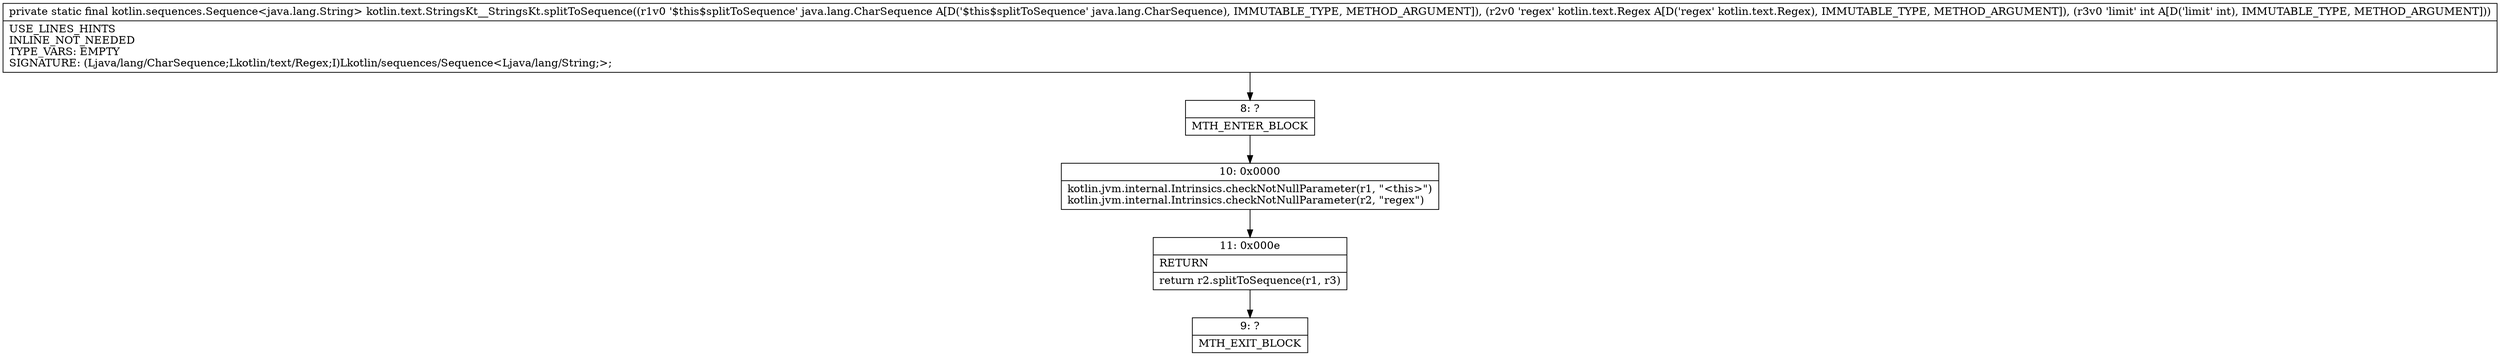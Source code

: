 digraph "CFG forkotlin.text.StringsKt__StringsKt.splitToSequence(Ljava\/lang\/CharSequence;Lkotlin\/text\/Regex;I)Lkotlin\/sequences\/Sequence;" {
Node_8 [shape=record,label="{8\:\ ?|MTH_ENTER_BLOCK\l}"];
Node_10 [shape=record,label="{10\:\ 0x0000|kotlin.jvm.internal.Intrinsics.checkNotNullParameter(r1, \"\<this\>\")\lkotlin.jvm.internal.Intrinsics.checkNotNullParameter(r2, \"regex\")\l}"];
Node_11 [shape=record,label="{11\:\ 0x000e|RETURN\l|return r2.splitToSequence(r1, r3)\l}"];
Node_9 [shape=record,label="{9\:\ ?|MTH_EXIT_BLOCK\l}"];
MethodNode[shape=record,label="{private static final kotlin.sequences.Sequence\<java.lang.String\> kotlin.text.StringsKt__StringsKt.splitToSequence((r1v0 '$this$splitToSequence' java.lang.CharSequence A[D('$this$splitToSequence' java.lang.CharSequence), IMMUTABLE_TYPE, METHOD_ARGUMENT]), (r2v0 'regex' kotlin.text.Regex A[D('regex' kotlin.text.Regex), IMMUTABLE_TYPE, METHOD_ARGUMENT]), (r3v0 'limit' int A[D('limit' int), IMMUTABLE_TYPE, METHOD_ARGUMENT]))  | USE_LINES_HINTS\lINLINE_NOT_NEEDED\lTYPE_VARS: EMPTY\lSIGNATURE: (Ljava\/lang\/CharSequence;Lkotlin\/text\/Regex;I)Lkotlin\/sequences\/Sequence\<Ljava\/lang\/String;\>;\l}"];
MethodNode -> Node_8;Node_8 -> Node_10;
Node_10 -> Node_11;
Node_11 -> Node_9;
}


